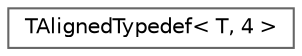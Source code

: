 digraph "Graphical Class Hierarchy"
{
 // INTERACTIVE_SVG=YES
 // LATEX_PDF_SIZE
  bgcolor="transparent";
  edge [fontname=Helvetica,fontsize=10,labelfontname=Helvetica,labelfontsize=10];
  node [fontname=Helvetica,fontsize=10,shape=box,height=0.2,width=0.4];
  rankdir="LR";
  Node0 [id="Node000000",label="TAlignedTypedef\< T, 4 \>",height=0.2,width=0.4,color="grey40", fillcolor="white", style="filled",URL="$df/d81/classTAlignedTypedef_3_01T_00_014_01_4.html",tooltip=" "];
}
